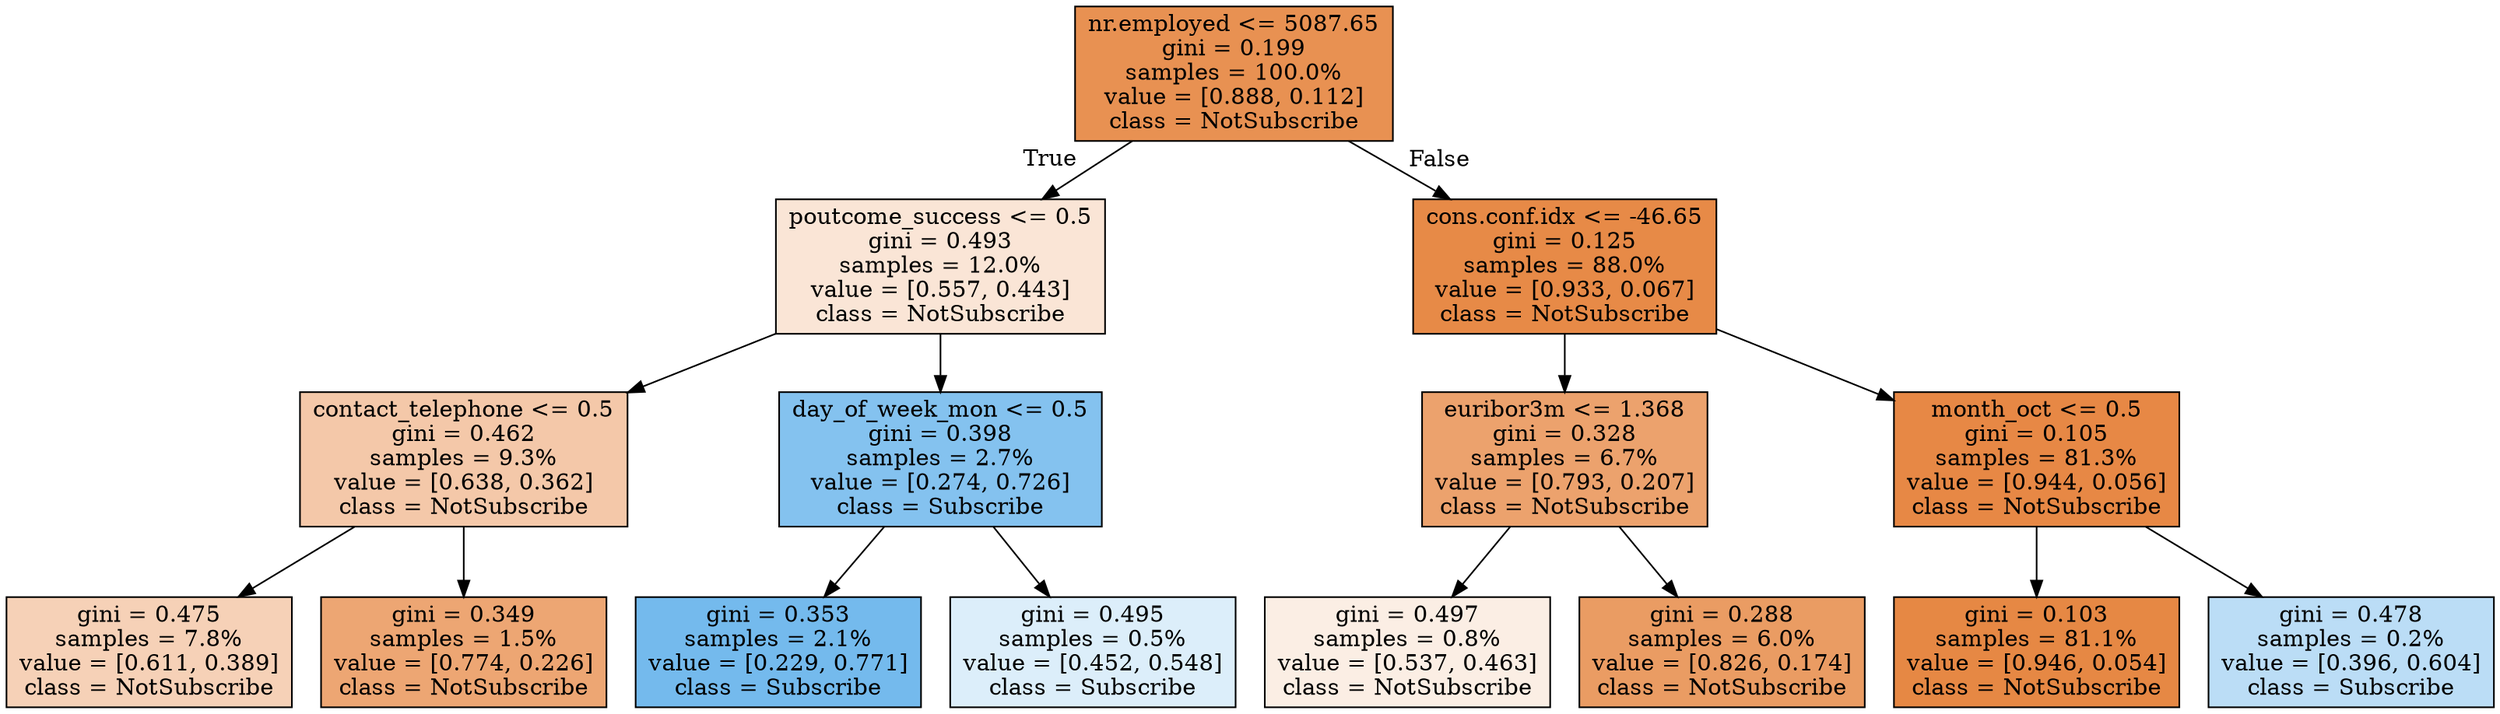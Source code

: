 digraph Tree {
node [shape=box, style="filled", color="black"] ;
graph [ranksep=equally, splines=polyline] ;
0 [label="nr.employed <= 5087.65\ngini = 0.199\nsamples = 100.0%\nvalue = [0.888, 0.112]\nclass = NotSubscribe", fillcolor="#e89152"] ;
1 [label="poutcome_success <= 0.5\ngini = 0.493\nsamples = 12.0%\nvalue = [0.557, 0.443]\nclass = NotSubscribe", fillcolor="#fae5d6"] ;
0 -> 1 [labeldistance=2.5, labelangle=45, headlabel="True"] ;
2 [label="contact_telephone <= 0.5\ngini = 0.462\nsamples = 9.3%\nvalue = [0.638, 0.362]\nclass = NotSubscribe", fillcolor="#f4c8a9"] ;
1 -> 2 ;
3 [label="gini = 0.475\nsamples = 7.8%\nvalue = [0.611, 0.389]\nclass = NotSubscribe", fillcolor="#f6d1b7"] ;
2 -> 3 ;
4 [label="gini = 0.349\nsamples = 1.5%\nvalue = [0.774, 0.226]\nclass = NotSubscribe", fillcolor="#eda673"] ;
2 -> 4 ;
5 [label="day_of_week_mon <= 0.5\ngini = 0.398\nsamples = 2.7%\nvalue = [0.274, 0.726]\nclass = Subscribe", fillcolor="#84c2ef"] ;
1 -> 5 ;
6 [label="gini = 0.353\nsamples = 2.1%\nvalue = [0.229, 0.771]\nclass = Subscribe", fillcolor="#74baed"] ;
5 -> 6 ;
7 [label="gini = 0.495\nsamples = 0.5%\nvalue = [0.452, 0.548]\nclass = Subscribe", fillcolor="#dceefa"] ;
5 -> 7 ;
8 [label="cons.conf.idx <= -46.65\ngini = 0.125\nsamples = 88.0%\nvalue = [0.933, 0.067]\nclass = NotSubscribe", fillcolor="#e78a47"] ;
0 -> 8 [labeldistance=2.5, labelangle=-45, headlabel="False"] ;
9 [label="euribor3m <= 1.368\ngini = 0.328\nsamples = 6.7%\nvalue = [0.793, 0.207]\nclass = NotSubscribe", fillcolor="#eca26d"] ;
8 -> 9 ;
10 [label="gini = 0.497\nsamples = 0.8%\nvalue = [0.537, 0.463]\nclass = NotSubscribe", fillcolor="#fbeee4"] ;
9 -> 10 ;
11 [label="gini = 0.288\nsamples = 6.0%\nvalue = [0.826, 0.174]\nclass = NotSubscribe", fillcolor="#ea9c63"] ;
9 -> 11 ;
12 [label="month_oct <= 0.5\ngini = 0.105\nsamples = 81.3%\nvalue = [0.944, 0.056]\nclass = NotSubscribe", fillcolor="#e78845"] ;
8 -> 12 ;
13 [label="gini = 0.103\nsamples = 81.1%\nvalue = [0.946, 0.054]\nclass = NotSubscribe", fillcolor="#e68844"] ;
12 -> 13 ;
14 [label="gini = 0.478\nsamples = 0.2%\nvalue = [0.396, 0.604]\nclass = Subscribe", fillcolor="#bbddf6"] ;
12 -> 14 ;
{rank=same ; 0} ;
{rank=same ; 1; 8} ;
{rank=same ; 2; 5; 9; 12} ;
{rank=same ; 3; 4; 6; 7; 10; 11; 13; 14} ;
}